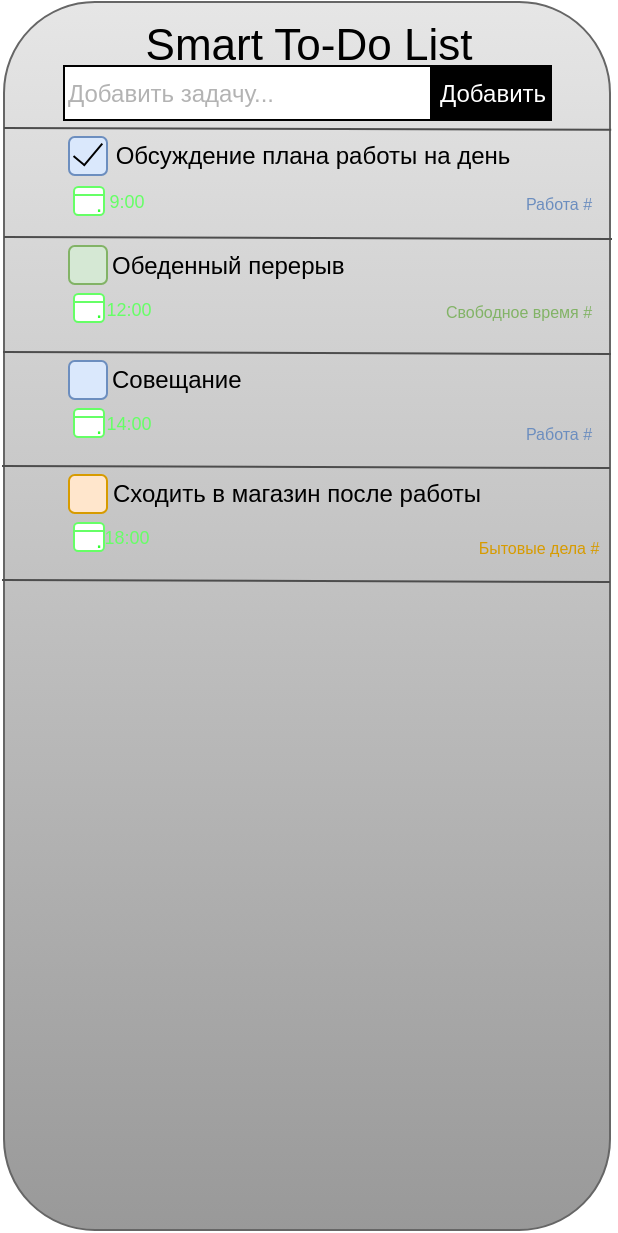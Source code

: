 <mxfile version="28.2.5">
  <diagram name="Страница — 1" id="leSRuLuTsu3Wm1vzeXws">
    <mxGraphModel dx="978" dy="548" grid="0" gridSize="10" guides="1" tooltips="1" connect="1" arrows="1" fold="1" page="1" pageScale="1" pageWidth="3300" pageHeight="4681" math="0" shadow="0">
      <root>
        <mxCell id="0" />
        <mxCell id="1" parent="0" />
        <mxCell id="pU2t_8PtlyjDyvNXjwgW-54" value="" style="rounded=1;whiteSpace=wrap;html=1;fillColor=#E6E6E6;strokeColor=#666666;gradientColor=#999999;" parent="1" vertex="1">
          <mxGeometry x="618" y="431" width="303" height="614" as="geometry" />
        </mxCell>
        <mxCell id="pU2t_8PtlyjDyvNXjwgW-57" value="&lt;font style=&quot;font-size: 22px;&quot;&gt;Smart To-Do List&lt;/font&gt;" style="text;html=1;align=center;verticalAlign=middle;resizable=0;points=[];autosize=1;strokeColor=none;fillColor=none;rotation=0;" parent="1" vertex="1">
          <mxGeometry x="679" y="434" width="181" height="38" as="geometry" />
        </mxCell>
        <mxCell id="pU2t_8PtlyjDyvNXjwgW-64" value="" style="rounded=1;whiteSpace=wrap;html=1;fillColor=#DAE8FC;strokeColor=#6C8EBF;" parent="1" vertex="1">
          <mxGeometry x="650.5" y="498.5" width="19" height="19" as="geometry" />
        </mxCell>
        <mxCell id="pU2t_8PtlyjDyvNXjwgW-65" value="&lt;font style=&quot;color: rgb(179, 179, 179);&quot;&gt;Добавить задачу...&lt;/font&gt;" style="rounded=0;whiteSpace=wrap;html=1;align=left;" parent="1" vertex="1">
          <mxGeometry x="648" y="463" width="243" height="27" as="geometry" />
        </mxCell>
        <mxCell id="pU2t_8PtlyjDyvNXjwgW-67" value="&lt;span style=&quot;color: rgba(0, 0, 0, 0); font-family: monospace; font-size: 0px; text-align: start; text-wrap-mode: nowrap;&quot;&gt;%3CmxGraphModel%3E%3Croot%3E%3CmxCell%20id%3D%220%22%2F%3E%3CmxCell%20id%3D%221%22%20parent%3D%220%22%2F%3E%3CmxCell%20id%3D%222%22%20value%3D%22%22%20style%3D%22rounded%3D1%3BwhiteSpace%3Dwrap%3Bhtml%3D1%3B%22%20vertex%3D%221%22%20parent%3D%221%22%3E%3CmxGeometry%20x%3D%22650.5%22%20y%3D%22529%22%20width%3D%2219%22%20height%3D%2219%22%20as%3D%22geometry%22%2F%3E%3C%2FmxCell%3E%3C%2Froot%3E%3C%2FmxGraphModel%3E&lt;/span&gt;" style="rounded=1;whiteSpace=wrap;html=1;fillColor=#dae8fc;strokeColor=#6c8ebf;" parent="1" vertex="1">
          <mxGeometry x="650.5" y="610.5" width="19" height="19" as="geometry" />
        </mxCell>
        <mxCell id="pU2t_8PtlyjDyvNXjwgW-68" value="&lt;span style=&quot;color: rgba(0, 0, 0, 0); font-family: monospace; font-size: 0px; text-align: start; text-wrap-mode: nowrap;&quot;&gt;%3CmxGraphModel%3E%3Croot%3E%3CmxCell%20id%3D%220%22%2F%3E%3CmxCell%20id%3D%221%22%20parent%3D%220%22%2F%3E%3CmxCell%20id%3D%222%22%20value%3D%22%22%20style%3D%22rounded%3D1%3BwhiteSpace%3Dwrap%3Bhtml%3D1%3B%22%20vertex%3D%221%22%20parent%3D%221%22%3E%3CmxGeometry%20x%3D%22650.5%22%20y%3D%22529%22%20width%3D%2219%22%20height%3D%2219%22%20as%3D%22geometry%22%2F%3E%3C%2FmxCell%3E%3C%2Froot%3E%3C%2FmxGraphModel%3E&lt;/span&gt;" style="rounded=1;whiteSpace=wrap;html=1;fillColor=#D5E8D4;strokeColor=#82B366;" parent="1" vertex="1">
          <mxGeometry x="650.5" y="553" width="19" height="19" as="geometry" />
        </mxCell>
        <mxCell id="pU2t_8PtlyjDyvNXjwgW-78" value="" style="rounded=0;whiteSpace=wrap;html=1;align=left;strokeColor=#000000;fillColor=#000000;" parent="1" vertex="1">
          <mxGeometry x="831.5" y="463" width="60" height="27" as="geometry" />
        </mxCell>
        <mxCell id="pU2t_8PtlyjDyvNXjwgW-79" value="&lt;font style=&quot;color: rgb(255, 255, 255);&quot;&gt;Добавить&lt;/font&gt;" style="text;html=1;align=center;verticalAlign=middle;resizable=0;points=[];autosize=1;" parent="1" vertex="1">
          <mxGeometry x="826" y="464" width="71" height="26" as="geometry" />
        </mxCell>
        <mxCell id="pU2t_8PtlyjDyvNXjwgW-81" value="&lt;span style=&quot;color: rgba(0, 0, 0, 0); font-family: monospace; font-size: 0px; text-align: start; text-wrap-mode: nowrap;&quot;&gt;%3CmxGraphModel%3E%3Croot%3E%3CmxCell%20id%3D%220%22%2F%3E%3CmxCell%20id%3D%221%22%20parent%3D%220%22%2F%3E%3CmxCell%20id%3D%222%22%20value%3D%22%26lt%3Bspan%20style%3D%26quot%3Bcolor%3A%20rgba(0%2C%200%2C%200%2C%200)%3B%20font-family%3A%20monospace%3B%20font-size%3A%200px%3B%20text-align%3A%20start%3B%20text-wrap-mode%3A%20nowrap%3B%26quot%3B%26gt%3B%253CmxGraphModel%253E%253Croot%253E%253CmxCell%2520id%253D%25220%2522%252F%253E%253CmxCell%2520id%253D%25221%2522%2520parent%253D%25220%2522%252F%253E%253CmxCell%2520id%253D%25222%2522%2520value%253D%2522%2522%2520style%253D%2522rounded%253D1%253BwhiteSpace%253Dwrap%253Bhtml%253D1%253B%2522%2520vertex%253D%25221%2522%2520parent%253D%25221%2522%253E%253CmxGeometry%2520x%253D%2522650.5%2522%2520y%253D%2522529%2522%2520width%253D%252219%2522%2520height%253D%252219%2522%2520as%253D%2522geometry%2522%252F%253E%253C%252FmxCell%253E%253C%252Froot%253E%253C%252FmxGraphModel%253E%26lt%3B%2Fspan%26gt%3B%22%20style%3D%22rounded%3D1%3BwhiteSpace%3Dwrap%3Bhtml%3D1%3B%22%20vertex%3D%221%22%20parent%3D%221%22%3E%3CmxGeometry%20x%3D%22650.5%22%20y%3D%22639%22%20width%3D%2219%22%20height%3D%2219%22%20as%3D%22geometry%22%2F%3E%3C%2FmxCell%3E%3C%2Froot%3E%3C%2FmxGraphModel%3&lt;/span&gt;" style="rounded=1;whiteSpace=wrap;html=1;fillColor=#ffe6cc;strokeColor=#D79B00;" parent="1" vertex="1">
          <mxGeometry x="650.5" y="667.5" width="19" height="19" as="geometry" />
        </mxCell>
        <mxCell id="pU2t_8PtlyjDyvNXjwgW-83" value="Совещание&amp;nbsp;" style="text;html=1;align=left;verticalAlign=middle;resizable=0;points=[];autosize=1;strokeColor=none;fillColor=none;" parent="1" vertex="1">
          <mxGeometry x="670" y="607" width="86" height="26" as="geometry" />
        </mxCell>
        <mxCell id="pU2t_8PtlyjDyvNXjwgW-88" value="Обсуждение плана работы на день" style="text;html=1;align=center;verticalAlign=middle;resizable=0;points=[];autosize=1;strokeColor=none;fillColor=none;" parent="1" vertex="1">
          <mxGeometry x="664" y="495" width="215" height="26" as="geometry" />
        </mxCell>
        <mxCell id="pU2t_8PtlyjDyvNXjwgW-89" value="Обеденный перерыв" style="text;html=1;align=left;verticalAlign=middle;resizable=0;points=[];autosize=1;strokeColor=none;fillColor=none;" parent="1" vertex="1">
          <mxGeometry x="670" y="549.5" width="134" height="26" as="geometry" />
        </mxCell>
        <mxCell id="-tK4qYBmkvmh3DTL-hfF-6" value="" style="shape=partialRectangle;whiteSpace=wrap;html=1;bottom=0;right=0;fillColor=none;rotation=-140;" vertex="1" parent="1">
          <mxGeometry x="656.75" y="498.5" width="6.5" height="13.5" as="geometry" />
        </mxCell>
        <mxCell id="-tK4qYBmkvmh3DTL-hfF-7" value="&lt;span style=&quot;color: rgba(0, 0, 0, 0); font-family: monospace; font-size: 0px; text-align: start; background-color: rgb(236, 236, 236);&quot;&gt;%3CmxGraphModel%3E%3Croot%3E%3CmxCell%20id%3D%220%22%2F%3E%3CmxCell%20id%3D%221%22%20parent%3D%220%22%2F%3E%3CmxCell%20id%3D%222%22%20value%3D%22%26lt%3Bspan%20style%3D%26quot%3Bcolor%3A%20rgba(0%2C%200%2C%200%2C%200)%3B%20font-family%3A%20monospace%3B%20font-size%3A%200px%3B%20text-align%3A%20start%3B%20text-wrap-mode%3A%20nowrap%3B%26quot%3B%26gt%3B%253CmxGraphModel%253E%253Croot%253E%253CmxCell%2520id%253D%25220%2522%252F%253E%253CmxCell%2520id%253D%25221%2522%2520parent%253D%25220%2522%252F%253E%253CmxCell%2520id%253D%25222%2522%2520value%253D%2522%2522%2520style%253D%2522rounded%253D1%253BwhiteSpace%253Dwrap%253Bhtml%253D1%253B%2522%2520vertex%253D%25221%2522%2520parent%253D%25221%2522%253E%253CmxGeometry%2520x%253D%2522650.5%2522%2520y%253D%2522529%2522%2520width%253D%252219%2522%2520height%253D%252219%2522%2520as%253D%2522geometry%2522%252F%253E%253C%252FmxCell%253E%253C%252Froot%253E%253C%252FmxGraphModel%253E%26lt%3B%2Fspan%26gt%3B%22%20style%3D%22rounded%3D1%3BwhiteSpace%3Dwrap%3Bhtml%3D1%3B%22%20vertex%3D%221%22%20parent%3D%221%22%3E%3CmxGeometry%20x%3D%22650.5%22%20y%3D%22639%22%20width%3D%2219%22%20height%3D%2219%22%20as%3D%22geometry%22%2F%3E%3C%2FmxCell%3E%3C%2Froot%3E%3C%2FmxGraphModel%3&lt;/span&gt;" style="endArrow=none;html=1;rounded=0;strokeColor=#4D4D4D;exitX=0.01;exitY=0.185;exitDx=0;exitDy=0;exitPerimeter=0;entryX=1.002;entryY=0.104;entryDx=0;entryDy=0;entryPerimeter=0;" edge="1" parent="1" target="pU2t_8PtlyjDyvNXjwgW-54">
          <mxGeometry width="50" height="50" relative="1" as="geometry">
            <mxPoint x="618" y="494" as="sourcePoint" />
            <mxPoint x="917.97" y="494.91" as="targetPoint" />
          </mxGeometry>
        </mxCell>
        <mxCell id="-tK4qYBmkvmh3DTL-hfF-8" value="&lt;span style=&quot;color: rgba(0, 0, 0, 0); font-family: monospace; font-size: 0px; text-align: start; background-color: rgb(236, 236, 236);&quot;&gt;%3CmxGraphModel%3E%3Croot%3E%3CmxCell%20id%3D%220%22%2F%3E%3CmxCell%20id%3D%221%22%20parent%3D%220%22%2F%3E%3CmxCell%20id%3D%222%22%20value%3D%22%26lt%3Bspan%20style%3D%26quot%3Bcolor%3A%20rgba(0%2C%200%2C%200%2C%200)%3B%20font-family%3A%20monospace%3B%20font-size%3A%200px%3B%20text-align%3A%20start%3B%20text-wrap-mode%3A%20nowrap%3B%26quot%3B%26gt%3B%253CmxGraphModel%253E%253Croot%253E%253CmxCell%2520id%253D%25220%2522%252F%253E%253CmxCell%2520id%253D%25221%2522%2520parent%253D%25220%2522%252F%253E%253CmxCell%2520id%253D%25222%2522%2520value%253D%2522%2522%2520style%253D%2522rounded%253D1%253BwhiteSpace%253Dwrap%253Bhtml%253D1%253B%2522%2520vertex%253D%25221%2522%2520parent%253D%25221%2522%253E%253CmxGeometry%2520x%253D%2522650.5%2522%2520y%253D%2522529%2522%2520width%253D%252219%2522%2520height%253D%252219%2522%2520as%253D%2522geometry%2522%252F%253E%253C%252FmxCell%253E%253C%252Froot%253E%253C%252FmxGraphModel%253E%26lt%3B%2Fspan%26gt%3B%22%20style%3D%22rounded%3D1%3BwhiteSpace%3Dwrap%3Bhtml%3D1%3B%22%20vertex%3D%221%22%20parent%3D%221%22%3E%3CmxGeometry%20x%3D%22650.5%22%20y%3D%22639%22%20width%3D%2219%22%20height%3D%2219%22%20as%3D%22geometry%22%2F%3E%3C%2FmxCell%3E%3C%2Froot%3E%3C%2FmxGraphModel%3&lt;/span&gt;" style="endArrow=none;html=1;rounded=0;strokeColor=#4D4D4D;exitX=0.01;exitY=0.185;exitDx=0;exitDy=0;exitPerimeter=0;entryX=1.002;entryY=0.104;entryDx=0;entryDy=0;entryPerimeter=0;" edge="1" parent="1">
          <mxGeometry width="50" height="50" relative="1" as="geometry">
            <mxPoint x="618" y="548.5" as="sourcePoint" />
            <mxPoint x="922" y="549.5" as="targetPoint" />
          </mxGeometry>
        </mxCell>
        <mxCell id="-tK4qYBmkvmh3DTL-hfF-9" value="&lt;span style=&quot;color: rgba(0, 0, 0, 0); font-family: monospace; font-size: 0px; text-align: start; background-color: rgb(236, 236, 236);&quot;&gt;%3CmxGraphModel%3E%3Croot%3E%3CmxCell%20id%3D%220%22%2F%3E%3CmxCell%20id%3D%221%22%20parent%3D%220%22%2F%3E%3CmxCell%20id%3D%222%22%20value%3D%22%26lt%3Bspan%20style%3D%26quot%3Bcolor%3A%20rgba(0%2C%200%2C%200%2C%200)%3B%20font-family%3A%20monospace%3B%20font-size%3A%200px%3B%20text-align%3A%20start%3B%20text-wrap-mode%3A%20nowrap%3B%26quot%3B%26gt%3B%253CmxGraphModel%253E%253Croot%253E%253CmxCell%2520id%253D%25220%2522%252F%253E%253CmxCell%2520id%253D%25221%2522%2520parent%253D%25220%2522%252F%253E%253CmxCell%2520id%253D%25222%2522%2520value%253D%2522%2522%2520style%253D%2522rounded%253D1%253BwhiteSpace%253Dwrap%253Bhtml%253D1%253B%2522%2520vertex%253D%25221%2522%2520parent%253D%25221%2522%253E%253CmxGeometry%2520x%253D%2522650.5%2522%2520y%253D%2522529%2522%2520width%253D%252219%2522%2520height%253D%252219%2522%2520as%253D%2522geometry%2522%252F%253E%253C%252FmxCell%253E%253C%252Froot%253E%253C%252FmxGraphModel%253E%26lt%3B%2Fspan%26gt%3B%22%20style%3D%22rounded%3D1%3BwhiteSpace%3Dwrap%3Bhtml%3D1%3B%22%20vertex%3D%221%22%20parent%3D%221%22%3E%3CmxGeometry%20x%3D%22650.5%22%20y%3D%22639%22%20width%3D%2219%22%20height%3D%2219%22%20as%3D%22geometry%22%2F%3E%3C%2FmxCell%3E%3C%2Froot%3E%3C%2FmxGraphModel%3&lt;/span&gt;" style="endArrow=none;html=1;rounded=0;strokeColor=#4D4D4D;exitX=0.01;exitY=0.185;exitDx=0;exitDy=0;exitPerimeter=0;entryX=1.002;entryY=0.104;entryDx=0;entryDy=0;entryPerimeter=0;" edge="1" parent="1">
          <mxGeometry width="50" height="50" relative="1" as="geometry">
            <mxPoint x="617.5" y="606" as="sourcePoint" />
            <mxPoint x="921.5" y="607" as="targetPoint" />
          </mxGeometry>
        </mxCell>
        <mxCell id="-tK4qYBmkvmh3DTL-hfF-10" value="&lt;span style=&quot;color: rgba(0, 0, 0, 0); font-family: monospace; font-size: 0px; text-align: start; background-color: rgb(236, 236, 236);&quot;&gt;%3CmxGraphModel%3E%3Croot%3E%3CmxCell%20id%3D%220%22%2F%3E%3CmxCell%20id%3D%221%22%20parent%3D%220%22%2F%3E%3CmxCell%20id%3D%222%22%20value%3D%22%26lt%3Bfont%20style%3D%26quot%3Bfont-size%3A%208px%3B%20color%3A%20rgb(128%2C%20128%2C%20128)%3B%26quot%3B%26gt%3B%D0%A0%D0%B0%D0%B1%D0%BE%D1%82%D0%B0%20%23%26lt%3B%2Ffont%26gt%3B%22%20style%3D%22text%3Bhtml%3D1%3Balign%3Dcenter%3BverticalAlign%3Dmiddle%3Bresizable%3D0%3Bpoints%3D%5B%5D%3Bautosize%3D1%3BstrokeColor%3Dnone%3BfillColor%3Dnone%3B%22%20vertex%3D%221%22%20parent%3D%221%22%3E%3CmxGeometry%20x%3D%22869%22%20y%3D%22516.5%22%20width%3D%2251%22%20height%3D%2226%22%20as%3D%22geometry%22%2F%3E%3C%2FmxCell%3E%3C%2Froot%3E%3C%2FmxGraphModel%3E&lt;/span&gt;" style="endArrow=none;html=1;rounded=0;strokeColor=#4D4D4D;exitX=0.01;exitY=0.185;exitDx=0;exitDy=0;exitPerimeter=0;entryX=1.002;entryY=0.104;entryDx=0;entryDy=0;entryPerimeter=0;" edge="1" parent="1">
          <mxGeometry width="50" height="50" relative="1" as="geometry">
            <mxPoint x="617" y="663" as="sourcePoint" />
            <mxPoint x="921" y="664" as="targetPoint" />
          </mxGeometry>
        </mxCell>
        <mxCell id="-tK4qYBmkvmh3DTL-hfF-11" value="" style="rounded=1;whiteSpace=wrap;html=1;strokeColor=#66FF66;" vertex="1" parent="1">
          <mxGeometry x="653" y="523.5" width="15" height="14" as="geometry" />
        </mxCell>
        <mxCell id="-tK4qYBmkvmh3DTL-hfF-13" value="" style="endArrow=none;html=1;rounded=0;entryX=1;entryY=0.392;entryDx=0;entryDy=0;entryPerimeter=0;strokeColor=#66FF66;" edge="1" parent="1">
          <mxGeometry width="50" height="50" relative="1" as="geometry">
            <mxPoint x="653" y="527.5" as="sourcePoint" />
            <mxPoint x="668.34" y="527.504" as="targetPoint" />
            <Array as="points">
              <mxPoint x="660" y="527.5" />
            </Array>
          </mxGeometry>
        </mxCell>
        <mxCell id="-tK4qYBmkvmh3DTL-hfF-14" value="&lt;font style=&quot;color: rgb(51, 255, 51);&quot;&gt;.&lt;/font&gt;" style="text;html=1;align=center;verticalAlign=middle;resizable=0;points=[];autosize=1;strokeColor=none;fillColor=none;" vertex="1" parent="1">
          <mxGeometry x="654" y="518.5" width="21" height="26" as="geometry" />
        </mxCell>
        <mxCell id="-tK4qYBmkvmh3DTL-hfF-15" value="&lt;font style=&quot;font-size: 9px; color: rgb(102, 255, 102);&quot;&gt;9:00&lt;/font&gt;" style="text;html=1;align=center;verticalAlign=middle;resizable=0;points=[];autosize=1;strokeColor=none;fillColor=none;" vertex="1" parent="1">
          <mxGeometry x="661" y="516.5" width="36" height="26" as="geometry" />
        </mxCell>
        <mxCell id="-tK4qYBmkvmh3DTL-hfF-16" value="&lt;font style=&quot;font-size: 8px; color: rgb(108, 142, 191);&quot;&gt;Работа #&lt;/font&gt;" style="text;html=1;align=center;verticalAlign=middle;resizable=0;points=[];autosize=1;strokeColor=none;fillColor=none;" vertex="1" parent="1">
          <mxGeometry x="869" y="517.5" width="51" height="26" as="geometry" />
        </mxCell>
        <mxCell id="-tK4qYBmkvmh3DTL-hfF-17" value="Сходить в магазин после работы" style="text;html=1;align=center;verticalAlign=middle;resizable=0;points=[];autosize=1;strokeColor=none;fillColor=none;" vertex="1" parent="1">
          <mxGeometry x="663.25" y="664" width="202" height="26" as="geometry" />
        </mxCell>
        <mxCell id="-tK4qYBmkvmh3DTL-hfF-18" value="" style="rounded=1;whiteSpace=wrap;html=1;strokeColor=#66FF66;" vertex="1" parent="1">
          <mxGeometry x="653" y="691.5" width="15" height="14" as="geometry" />
        </mxCell>
        <mxCell id="-tK4qYBmkvmh3DTL-hfF-19" value="" style="endArrow=none;html=1;rounded=0;entryX=1;entryY=0.392;entryDx=0;entryDy=0;entryPerimeter=0;strokeColor=#66FF66;" edge="1" parent="1">
          <mxGeometry width="50" height="50" relative="1" as="geometry">
            <mxPoint x="653" y="695.5" as="sourcePoint" />
            <mxPoint x="668.34" y="695.504" as="targetPoint" />
            <Array as="points">
              <mxPoint x="660" y="695.5" />
            </Array>
          </mxGeometry>
        </mxCell>
        <mxCell id="-tK4qYBmkvmh3DTL-hfF-20" value="&lt;font style=&quot;color: rgb(51, 255, 51);&quot;&gt;.&lt;/font&gt;" style="text;html=1;align=center;verticalAlign=middle;resizable=0;points=[];autosize=1;strokeColor=none;fillColor=none;" vertex="1" parent="1">
          <mxGeometry x="654" y="686.5" width="21" height="26" as="geometry" />
        </mxCell>
        <mxCell id="-tK4qYBmkvmh3DTL-hfF-24" value="" style="rounded=1;whiteSpace=wrap;html=1;strokeColor=#66FF66;" vertex="1" parent="1">
          <mxGeometry x="653" y="634.5" width="15" height="14" as="geometry" />
        </mxCell>
        <mxCell id="-tK4qYBmkvmh3DTL-hfF-25" value="" style="endArrow=none;html=1;rounded=0;entryX=1;entryY=0.392;entryDx=0;entryDy=0;entryPerimeter=0;strokeColor=#66FF66;" edge="1" parent="1">
          <mxGeometry width="50" height="50" relative="1" as="geometry">
            <mxPoint x="653" y="638.5" as="sourcePoint" />
            <mxPoint x="668.34" y="638.504" as="targetPoint" />
            <Array as="points">
              <mxPoint x="660" y="638.5" />
            </Array>
          </mxGeometry>
        </mxCell>
        <mxCell id="-tK4qYBmkvmh3DTL-hfF-26" value="&lt;font style=&quot;color: rgb(51, 255, 51);&quot;&gt;.&lt;/font&gt;" style="text;html=1;align=center;verticalAlign=middle;resizable=0;points=[];autosize=1;strokeColor=none;fillColor=none;" vertex="1" parent="1">
          <mxGeometry x="654" y="629.5" width="21" height="26" as="geometry" />
        </mxCell>
        <mxCell id="-tK4qYBmkvmh3DTL-hfF-27" value="" style="rounded=1;whiteSpace=wrap;html=1;strokeColor=#66FF66;" vertex="1" parent="1">
          <mxGeometry x="653" y="577" width="15" height="14" as="geometry" />
        </mxCell>
        <mxCell id="-tK4qYBmkvmh3DTL-hfF-28" value="" style="endArrow=none;html=1;rounded=0;entryX=1;entryY=0.392;entryDx=0;entryDy=0;entryPerimeter=0;strokeColor=#66FF66;" edge="1" parent="1">
          <mxGeometry width="50" height="50" relative="1" as="geometry">
            <mxPoint x="653" y="581" as="sourcePoint" />
            <mxPoint x="668.34" y="581.004" as="targetPoint" />
            <Array as="points">
              <mxPoint x="660" y="581" />
            </Array>
          </mxGeometry>
        </mxCell>
        <mxCell id="-tK4qYBmkvmh3DTL-hfF-29" value="&lt;font style=&quot;color: rgb(51, 255, 51);&quot;&gt;.&lt;/font&gt;" style="text;html=1;align=center;verticalAlign=middle;resizable=0;points=[];autosize=1;strokeColor=none;fillColor=none;" vertex="1" parent="1">
          <mxGeometry x="654" y="572" width="21" height="26" as="geometry" />
        </mxCell>
        <mxCell id="-tK4qYBmkvmh3DTL-hfF-30" value="&lt;font style=&quot;font-size: 9px; color: rgb(102, 255, 102);&quot;&gt;12:00&lt;/font&gt;" style="text;html=1;align=center;verticalAlign=middle;resizable=0;points=[];autosize=1;strokeColor=none;fillColor=none;" vertex="1" parent="1">
          <mxGeometry x="659" y="571" width="41" height="26" as="geometry" />
        </mxCell>
        <mxCell id="-tK4qYBmkvmh3DTL-hfF-31" value="&lt;font style=&quot;font-size: 9px; color: rgb(102, 255, 102);&quot;&gt;14:00&lt;/font&gt;" style="text;html=1;align=center;verticalAlign=middle;resizable=0;points=[];autosize=1;strokeColor=none;fillColor=none;" vertex="1" parent="1">
          <mxGeometry x="659.5" y="627.5" width="41" height="26" as="geometry" />
        </mxCell>
        <mxCell id="-tK4qYBmkvmh3DTL-hfF-32" value="&lt;font style=&quot;font-size: 9px; color: rgb(102, 255, 102);&quot;&gt;18:00&lt;/font&gt;" style="text;html=1;align=center;verticalAlign=middle;resizable=0;points=[];autosize=1;strokeColor=none;fillColor=none;" vertex="1" parent="1">
          <mxGeometry x="658.5" y="684.5" width="41" height="26" as="geometry" />
        </mxCell>
        <mxCell id="-tK4qYBmkvmh3DTL-hfF-33" value="&lt;font style=&quot;font-size: 8px; color: rgb(130, 179, 102);&quot;&gt;Свободное время #&lt;/font&gt;" style="text;html=1;align=center;verticalAlign=middle;resizable=0;points=[];autosize=1;strokeColor=none;fillColor=none;" vertex="1" parent="1">
          <mxGeometry x="829" y="572" width="91" height="26" as="geometry" />
        </mxCell>
        <mxCell id="-tK4qYBmkvmh3DTL-hfF-34" value="&lt;font style=&quot;font-size: 8px; color: rgb(108, 142, 191);&quot;&gt;Работа #&lt;/font&gt;" style="text;html=1;align=center;verticalAlign=middle;resizable=0;points=[];autosize=1;strokeColor=none;fillColor=none;" vertex="1" parent="1">
          <mxGeometry x="869" y="633" width="51" height="26" as="geometry" />
        </mxCell>
        <mxCell id="-tK4qYBmkvmh3DTL-hfF-35" value="&lt;span style=&quot;color: rgba(0, 0, 0, 0); font-family: monospace; font-size: 0px; text-align: start; background-color: rgb(236, 236, 236);&quot;&gt;%3CmxGraphModel%3E%3Croot%3E%3CmxCell%20id%3D%220%22%2F%3E%3CmxCell%20id%3D%221%22%20parent%3D%220%22%2F%3E%3CmxCell%20id%3D%222%22%20value%3D%22%26lt%3Bfont%20style%3D%26quot%3Bfont-size%3A%208px%3B%20color%3A%20rgb(128%2C%20128%2C%20128)%3B%26quot%3B%26gt%3B%D0%A0%D0%B0%D0%B1%D0%BE%D1%82%D0%B0%20%23%26lt%3B%2Ffont%26gt%3B%22%20style%3D%22text%3Bhtml%3D1%3Balign%3Dcenter%3BverticalAlign%3Dmiddle%3Bresizable%3D0%3Bpoints%3D%5B%5D%3Bautosize%3D1%3BstrokeColor%3Dnone%3BfillColor%3Dnone%3B%22%20vertex%3D%221%22%20parent%3D%221%22%3E%3CmxGeometry%20x%3D%22869%22%20y%3D%22516.5%22%20width%3D%2251%22%20height%3D%2226%22%20as%3D%22geometry%22%2F%3E%3C%2FmxCell%3E%3C%2Froot%3E%3C%2FmxGraphModel%3E&lt;/span&gt;" style="endArrow=none;html=1;rounded=0;strokeColor=#4D4D4D;exitX=0.01;exitY=0.185;exitDx=0;exitDy=0;exitPerimeter=0;entryX=1.002;entryY=0.104;entryDx=0;entryDy=0;entryPerimeter=0;" edge="1" parent="1">
          <mxGeometry width="50" height="50" relative="1" as="geometry">
            <mxPoint x="617" y="720" as="sourcePoint" />
            <mxPoint x="921" y="721" as="targetPoint" />
          </mxGeometry>
        </mxCell>
        <mxCell id="-tK4qYBmkvmh3DTL-hfF-36" value="&lt;font style=&quot;font-size: 8px; color: rgb(215, 155, 0);&quot;&gt;Бытовые дела #&lt;/font&gt;" style="text;html=1;align=center;verticalAlign=middle;resizable=0;points=[];autosize=1;strokeColor=none;fillColor=none;" vertex="1" parent="1">
          <mxGeometry x="846" y="690" width="78" height="26" as="geometry" />
        </mxCell>
      </root>
    </mxGraphModel>
  </diagram>
</mxfile>
